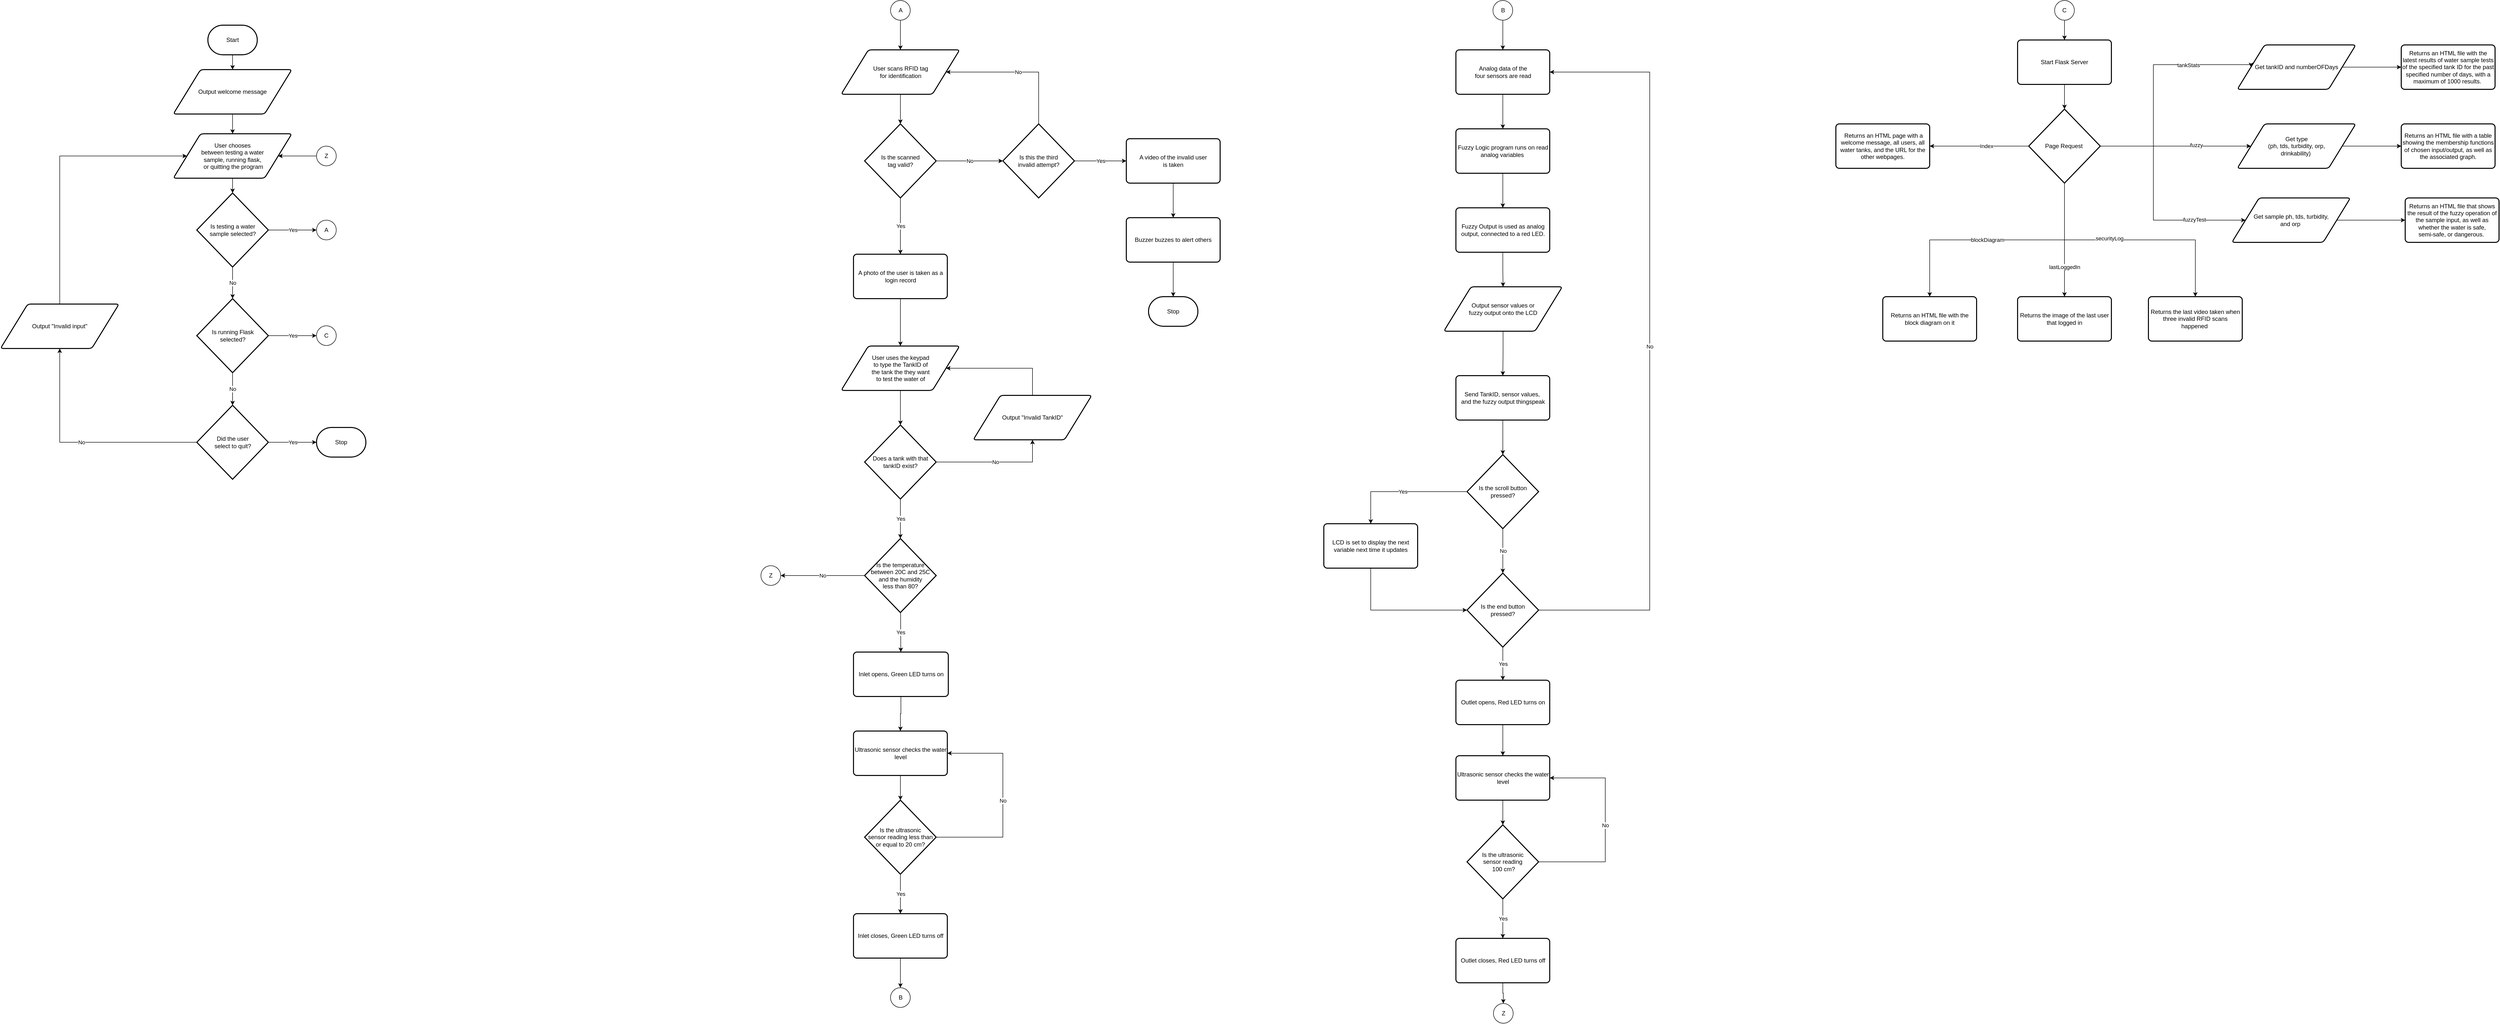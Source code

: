 <mxfile version="22.0.8" type="google">
  <diagram name="Page-1" id="hJR7h3Bm0TfsxMA4sgvC">
    <mxGraphModel grid="1" page="1" gridSize="10" guides="1" tooltips="1" connect="1" arrows="1" fold="1" pageScale="1" pageWidth="827" pageHeight="1169" math="0" shadow="0">
      <root>
        <mxCell id="0" />
        <mxCell id="1" parent="0" />
        <mxCell id="NOYR-yz0x58pb2T-3S3r-26" style="edgeStyle=orthogonalEdgeStyle;rounded=0;orthogonalLoop=1;jettySize=auto;html=1;exitX=0.5;exitY=1;exitDx=0;exitDy=0;exitPerimeter=0;" edge="1" parent="1" source="NOYR-yz0x58pb2T-3S3r-1" target="NOYR-yz0x58pb2T-3S3r-58">
          <mxGeometry relative="1" as="geometry">
            <mxPoint x="380" y="110" as="targetPoint" />
          </mxGeometry>
        </mxCell>
        <mxCell id="NOYR-yz0x58pb2T-3S3r-1" value="Start" style="strokeWidth=2;html=1;shape=mxgraph.flowchart.terminator;whiteSpace=wrap;" vertex="1" parent="1">
          <mxGeometry x="330" y="20" width="100" height="60" as="geometry" />
        </mxCell>
        <mxCell id="NOYR-yz0x58pb2T-3S3r-2" value="Stop" style="strokeWidth=2;html=1;shape=mxgraph.flowchart.terminator;whiteSpace=wrap;" vertex="1" parent="1">
          <mxGeometry x="550" y="835" width="100" height="60" as="geometry" />
        </mxCell>
        <mxCell id="NOYR-yz0x58pb2T-3S3r-6" style="edgeStyle=orthogonalEdgeStyle;rounded=0;orthogonalLoop=1;jettySize=auto;html=1;exitX=0.5;exitY=1;exitDx=0;exitDy=0;" edge="1" parent="1" source="NOYR-yz0x58pb2T-3S3r-3" target="NOYR-yz0x58pb2T-3S3r-4">
          <mxGeometry relative="1" as="geometry" />
        </mxCell>
        <mxCell id="NOYR-yz0x58pb2T-3S3r-3" value="User chooses&lt;br&gt;between testing a water &lt;br&gt;sample,&amp;nbsp;running flask,&lt;br&gt;&amp;nbsp;or quitting the program" style="shape=parallelogram;html=1;strokeWidth=2;perimeter=parallelogramPerimeter;whiteSpace=wrap;rounded=1;arcSize=12;size=0.23;" vertex="1" parent="1">
          <mxGeometry x="260" y="240" width="240" height="90" as="geometry" />
        </mxCell>
        <mxCell id="NOYR-yz0x58pb2T-3S3r-4" value="Is testing a water &lt;br&gt;sample selected?" style="strokeWidth=2;html=1;shape=mxgraph.flowchart.decision;whiteSpace=wrap;" vertex="1" parent="1">
          <mxGeometry x="307.5" y="360" width="145" height="150" as="geometry" />
        </mxCell>
        <mxCell id="NOYR-yz0x58pb2T-3S3r-10" style="edgeStyle=orthogonalEdgeStyle;rounded=0;orthogonalLoop=1;jettySize=auto;html=1;" edge="1" parent="1" source="NOYR-yz0x58pb2T-3S3r-7" target="NOYR-yz0x58pb2T-3S3r-9">
          <mxGeometry relative="1" as="geometry" />
        </mxCell>
        <mxCell id="NOYR-yz0x58pb2T-3S3r-7" value="User scans RFID tag &lt;br&gt;for identification" style="shape=parallelogram;html=1;strokeWidth=2;perimeter=parallelogramPerimeter;whiteSpace=wrap;rounded=1;arcSize=12;size=0.23;" vertex="1" parent="1">
          <mxGeometry x="1612.5" y="70" width="240" height="90" as="geometry" />
        </mxCell>
        <mxCell id="NOYR-yz0x58pb2T-3S3r-9" value="Is the scanned &lt;br&gt;tag valid?" style="strokeWidth=2;html=1;shape=mxgraph.flowchart.decision;whiteSpace=wrap;" vertex="1" parent="1">
          <mxGeometry x="1660" y="220" width="145" height="150" as="geometry" />
        </mxCell>
        <mxCell id="NOYR-yz0x58pb2T-3S3r-11" value="" style="endArrow=classic;html=1;rounded=0;" edge="1" parent="1" source="NOYR-yz0x58pb2T-3S3r-4" target="NOYR-yz0x58pb2T-3S3r-95">
          <mxGeometry relative="1" as="geometry">
            <mxPoint x="360" y="360" as="sourcePoint" />
            <mxPoint x="460" y="360" as="targetPoint" />
          </mxGeometry>
        </mxCell>
        <mxCell id="NOYR-yz0x58pb2T-3S3r-12" value="Yes" style="edgeLabel;resizable=0;html=1;align=center;verticalAlign=middle;" connectable="0" vertex="1" parent="NOYR-yz0x58pb2T-3S3r-11">
          <mxGeometry relative="1" as="geometry" />
        </mxCell>
        <mxCell id="NOYR-yz0x58pb2T-3S3r-17" value="" style="endArrow=classic;html=1;rounded=0;exitX=0.5;exitY=1;exitDx=0;exitDy=0;exitPerimeter=0;" edge="1" parent="1" source="NOYR-yz0x58pb2T-3S3r-9" target="NOYR-yz0x58pb2T-3S3r-19">
          <mxGeometry relative="1" as="geometry">
            <mxPoint x="1770" y="500" as="sourcePoint" />
            <mxPoint x="1733" y="510" as="targetPoint" />
          </mxGeometry>
        </mxCell>
        <mxCell id="NOYR-yz0x58pb2T-3S3r-18" value="Yes" style="edgeLabel;resizable=0;html=1;align=center;verticalAlign=middle;" connectable="0" vertex="1" parent="NOYR-yz0x58pb2T-3S3r-17">
          <mxGeometry relative="1" as="geometry" />
        </mxCell>
        <mxCell id="NOYR-yz0x58pb2T-3S3r-21" style="edgeStyle=orthogonalEdgeStyle;rounded=0;orthogonalLoop=1;jettySize=auto;html=1;exitX=0.5;exitY=1;exitDx=0;exitDy=0;" edge="1" parent="1" source="NOYR-yz0x58pb2T-3S3r-19" target="NOYR-yz0x58pb2T-3S3r-20">
          <mxGeometry relative="1" as="geometry" />
        </mxCell>
        <mxCell id="NOYR-yz0x58pb2T-3S3r-19" value="A photo of the user is taken as a login record" style="rounded=1;whiteSpace=wrap;html=1;absoluteArcSize=1;arcSize=14;strokeWidth=2;" vertex="1" parent="1">
          <mxGeometry x="1637.5" y="484" width="190" height="90" as="geometry" />
        </mxCell>
        <mxCell id="NOYR-yz0x58pb2T-3S3r-23" style="edgeStyle=orthogonalEdgeStyle;rounded=0;orthogonalLoop=1;jettySize=auto;html=1;exitX=0.5;exitY=1;exitDx=0;exitDy=0;" edge="1" parent="1" source="NOYR-yz0x58pb2T-3S3r-20" target="NOYR-yz0x58pb2T-3S3r-22">
          <mxGeometry relative="1" as="geometry" />
        </mxCell>
        <mxCell id="NOYR-yz0x58pb2T-3S3r-20" value="User uses the keypad &lt;br&gt;to type the TankID of &lt;br&gt;the tank the they want &lt;br&gt;to test the water of" style="shape=parallelogram;html=1;strokeWidth=2;perimeter=parallelogramPerimeter;whiteSpace=wrap;rounded=1;arcSize=12;size=0.23;" vertex="1" parent="1">
          <mxGeometry x="1612.5" y="670" width="240" height="90" as="geometry" />
        </mxCell>
        <mxCell id="NOYR-yz0x58pb2T-3S3r-22" value="Does a tank with that tankID exist?" style="strokeWidth=2;html=1;shape=mxgraph.flowchart.decision;whiteSpace=wrap;" vertex="1" parent="1">
          <mxGeometry x="1660" y="830" width="145" height="150" as="geometry" />
        </mxCell>
        <mxCell id="NOYR-yz0x58pb2T-3S3r-27" style="edgeStyle=orthogonalEdgeStyle;rounded=0;orthogonalLoop=1;jettySize=auto;html=1;" edge="1" parent="1" source="NOYR-yz0x58pb2T-3S3r-58" target="NOYR-yz0x58pb2T-3S3r-3">
          <mxGeometry relative="1" as="geometry">
            <mxPoint x="380" y="200" as="sourcePoint" />
          </mxGeometry>
        </mxCell>
        <mxCell id="NOYR-yz0x58pb2T-3S3r-28" value="Is the temperature between 20C and 25C &lt;br&gt;and the humidity &lt;br&gt;less than 80?" style="strokeWidth=2;html=1;shape=mxgraph.flowchart.decision;whiteSpace=wrap;" vertex="1" parent="1">
          <mxGeometry x="1660" y="1060" width="145" height="150" as="geometry" />
        </mxCell>
        <mxCell id="NOYR-yz0x58pb2T-3S3r-37" value="" style="endArrow=classic;html=1;rounded=0;" edge="1" parent="1" source="NOYR-yz0x58pb2T-3S3r-22" target="NOYR-yz0x58pb2T-3S3r-28">
          <mxGeometry relative="1" as="geometry">
            <mxPoint x="1753" y="1000" as="sourcePoint" />
            <mxPoint x="1753" y="1080" as="targetPoint" />
          </mxGeometry>
        </mxCell>
        <mxCell id="NOYR-yz0x58pb2T-3S3r-38" value="Yes" style="edgeLabel;resizable=0;html=1;align=center;verticalAlign=middle;" connectable="0" vertex="1" parent="NOYR-yz0x58pb2T-3S3r-37">
          <mxGeometry relative="1" as="geometry" />
        </mxCell>
        <mxCell id="NOYR-yz0x58pb2T-3S3r-39" value="" style="endArrow=classic;html=1;rounded=0;" edge="1" parent="1" source="NOYR-yz0x58pb2T-3S3r-28" target="NOYR-yz0x58pb2T-3S3r-41">
          <mxGeometry relative="1" as="geometry">
            <mxPoint x="1763" y="1010" as="sourcePoint" />
            <mxPoint x="1733" y="1290" as="targetPoint" />
          </mxGeometry>
        </mxCell>
        <mxCell id="NOYR-yz0x58pb2T-3S3r-40" value="Yes" style="edgeLabel;resizable=0;html=1;align=center;verticalAlign=middle;" connectable="0" vertex="1" parent="NOYR-yz0x58pb2T-3S3r-39">
          <mxGeometry relative="1" as="geometry" />
        </mxCell>
        <mxCell id="NOYR-yz0x58pb2T-3S3r-43" style="edgeStyle=orthogonalEdgeStyle;rounded=0;orthogonalLoop=1;jettySize=auto;html=1;exitX=0.5;exitY=1;exitDx=0;exitDy=0;" edge="1" parent="1" source="NOYR-yz0x58pb2T-3S3r-41" target="NOYR-yz0x58pb2T-3S3r-42">
          <mxGeometry relative="1" as="geometry" />
        </mxCell>
        <mxCell id="NOYR-yz0x58pb2T-3S3r-41" value="Inlet opens, Green LED turns on" style="rounded=1;whiteSpace=wrap;html=1;absoluteArcSize=1;arcSize=14;strokeWidth=2;" vertex="1" parent="1">
          <mxGeometry x="1637.5" y="1290" width="192" height="90" as="geometry" />
        </mxCell>
        <mxCell id="NOYR-yz0x58pb2T-3S3r-45" style="edgeStyle=orthogonalEdgeStyle;rounded=0;orthogonalLoop=1;jettySize=auto;html=1;exitX=0.5;exitY=1;exitDx=0;exitDy=0;" edge="1" parent="1" source="NOYR-yz0x58pb2T-3S3r-42" target="NOYR-yz0x58pb2T-3S3r-44">
          <mxGeometry relative="1" as="geometry" />
        </mxCell>
        <mxCell id="NOYR-yz0x58pb2T-3S3r-42" value="Ultrasonic sensor checks the water level" style="rounded=1;whiteSpace=wrap;html=1;absoluteArcSize=1;arcSize=14;strokeWidth=2;" vertex="1" parent="1">
          <mxGeometry x="1637.5" y="1450" width="190" height="90" as="geometry" />
        </mxCell>
        <mxCell id="NOYR-yz0x58pb2T-3S3r-44" value="Is the ultrasonic &lt;br&gt;sensor reading less than or equal to&amp;nbsp;20 cm?" style="strokeWidth=2;html=1;shape=mxgraph.flowchart.decision;whiteSpace=wrap;" vertex="1" parent="1">
          <mxGeometry x="1660" y="1590" width="145" height="150" as="geometry" />
        </mxCell>
        <mxCell id="NOYR-yz0x58pb2T-3S3r-48" value="" style="endArrow=classic;html=1;rounded=0;" edge="1" parent="1" source="NOYR-yz0x58pb2T-3S3r-44" target="NOYR-yz0x58pb2T-3S3r-42">
          <mxGeometry relative="1" as="geometry">
            <mxPoint x="1743" y="1220" as="sourcePoint" />
            <mxPoint x="1880" y="1570" as="targetPoint" />
            <Array as="points">
              <mxPoint x="1940" y="1665" />
              <mxPoint x="1940" y="1495" />
            </Array>
          </mxGeometry>
        </mxCell>
        <mxCell id="NOYR-yz0x58pb2T-3S3r-49" value="No" style="edgeLabel;resizable=0;html=1;align=center;verticalAlign=middle;" connectable="0" vertex="1" parent="NOYR-yz0x58pb2T-3S3r-48">
          <mxGeometry relative="1" as="geometry" />
        </mxCell>
        <mxCell id="NOYR-yz0x58pb2T-3S3r-51" value="" style="endArrow=classic;html=1;rounded=0;" edge="1" parent="1" source="NOYR-yz0x58pb2T-3S3r-44" target="NOYR-yz0x58pb2T-3S3r-53">
          <mxGeometry relative="1" as="geometry">
            <mxPoint x="1753" y="1230" as="sourcePoint" />
            <mxPoint x="1733" y="1820" as="targetPoint" />
          </mxGeometry>
        </mxCell>
        <mxCell id="NOYR-yz0x58pb2T-3S3r-52" value="Yes" style="edgeLabel;resizable=0;html=1;align=center;verticalAlign=middle;" connectable="0" vertex="1" parent="NOYR-yz0x58pb2T-3S3r-51">
          <mxGeometry relative="1" as="geometry" />
        </mxCell>
        <mxCell id="NOYR-yz0x58pb2T-3S3r-55" style="edgeStyle=orthogonalEdgeStyle;rounded=0;orthogonalLoop=1;jettySize=auto;html=1;exitX=0.5;exitY=1;exitDx=0;exitDy=0;" edge="1" parent="1" source="NOYR-yz0x58pb2T-3S3r-53" target="NOYR-yz0x58pb2T-3S3r-154">
          <mxGeometry relative="1" as="geometry">
            <mxPoint x="1733" y="1970" as="targetPoint" />
          </mxGeometry>
        </mxCell>
        <mxCell id="NOYR-yz0x58pb2T-3S3r-53" value="Inlet closes, Green LED turns off" style="rounded=1;whiteSpace=wrap;html=1;absoluteArcSize=1;arcSize=14;strokeWidth=2;" vertex="1" parent="1">
          <mxGeometry x="1637.5" y="1820" width="190" height="90" as="geometry" />
        </mxCell>
        <mxCell id="NOYR-yz0x58pb2T-3S3r-57" style="edgeStyle=orthogonalEdgeStyle;rounded=0;orthogonalLoop=1;jettySize=auto;html=1;exitX=0.5;exitY=1;exitDx=0;exitDy=0;" edge="1" parent="1" source="NOYR-yz0x58pb2T-3S3r-54" target="NOYR-yz0x58pb2T-3S3r-56">
          <mxGeometry relative="1" as="geometry" />
        </mxCell>
        <mxCell id="NOYR-yz0x58pb2T-3S3r-54" value="Analog data of the &lt;br&gt;four sensors are read" style="rounded=1;whiteSpace=wrap;html=1;absoluteArcSize=1;arcSize=14;strokeWidth=2;" vertex="1" parent="1">
          <mxGeometry x="2857.5" y="70" width="190" height="90" as="geometry" />
        </mxCell>
        <mxCell id="NOYR-yz0x58pb2T-3S3r-64" style="edgeStyle=orthogonalEdgeStyle;rounded=0;orthogonalLoop=1;jettySize=auto;html=1;exitX=0.5;exitY=1;exitDx=0;exitDy=0;" edge="1" parent="1" source="NOYR-yz0x58pb2T-3S3r-56" target="NOYR-yz0x58pb2T-3S3r-63">
          <mxGeometry relative="1" as="geometry" />
        </mxCell>
        <mxCell id="NOYR-yz0x58pb2T-3S3r-56" value="Fuzzy Logic program runs on read analog variables&amp;nbsp;" style="rounded=1;whiteSpace=wrap;html=1;absoluteArcSize=1;arcSize=14;strokeWidth=2;" vertex="1" parent="1">
          <mxGeometry x="2857.5" y="230" width="190" height="90" as="geometry" />
        </mxCell>
        <mxCell id="NOYR-yz0x58pb2T-3S3r-58" value="Output welcome message" style="shape=parallelogram;html=1;strokeWidth=2;perimeter=parallelogramPerimeter;whiteSpace=wrap;rounded=1;arcSize=12;size=0.23;" vertex="1" parent="1">
          <mxGeometry x="260" y="110" width="240" height="90" as="geometry" />
        </mxCell>
        <mxCell id="NOYR-yz0x58pb2T-3S3r-60" style="edgeStyle=orthogonalEdgeStyle;rounded=0;orthogonalLoop=1;jettySize=auto;html=1;" edge="1" parent="1" source="NOYR-yz0x58pb2T-3S3r-59" target="NOYR-yz0x58pb2T-3S3r-20">
          <mxGeometry relative="1" as="geometry">
            <Array as="points">
              <mxPoint x="2000" y="715" />
            </Array>
          </mxGeometry>
        </mxCell>
        <mxCell id="NOYR-yz0x58pb2T-3S3r-59" value="Output &quot;Invalid TankID&quot;" style="shape=parallelogram;html=1;strokeWidth=2;perimeter=parallelogramPerimeter;whiteSpace=wrap;rounded=1;arcSize=12;size=0.23;" vertex="1" parent="1">
          <mxGeometry x="1880" y="770" width="240" height="90" as="geometry" />
        </mxCell>
        <mxCell id="NOYR-yz0x58pb2T-3S3r-61" value="" style="endArrow=classic;html=1;rounded=0;edgeStyle=orthogonalEdgeStyle;" edge="1" parent="1" source="NOYR-yz0x58pb2T-3S3r-22" target="NOYR-yz0x58pb2T-3S3r-59">
          <mxGeometry relative="1" as="geometry">
            <mxPoint x="1743" y="990" as="sourcePoint" />
            <mxPoint x="1743" y="1070" as="targetPoint" />
            <Array as="points">
              <mxPoint x="2000" y="905" />
            </Array>
          </mxGeometry>
        </mxCell>
        <mxCell id="NOYR-yz0x58pb2T-3S3r-62" value="No" style="edgeLabel;resizable=0;html=1;align=center;verticalAlign=middle;" connectable="0" vertex="1" parent="NOYR-yz0x58pb2T-3S3r-61">
          <mxGeometry relative="1" as="geometry" />
        </mxCell>
        <mxCell id="NOYR-yz0x58pb2T-3S3r-66" style="edgeStyle=orthogonalEdgeStyle;rounded=0;orthogonalLoop=1;jettySize=auto;html=1;exitX=0.5;exitY=1;exitDx=0;exitDy=0;" edge="1" parent="1" source="NOYR-yz0x58pb2T-3S3r-63" target="NOYR-yz0x58pb2T-3S3r-65">
          <mxGeometry relative="1" as="geometry" />
        </mxCell>
        <mxCell id="NOYR-yz0x58pb2T-3S3r-63" value="Fuzzy Output is used as analog output, connected to a red LED." style="rounded=1;whiteSpace=wrap;html=1;absoluteArcSize=1;arcSize=14;strokeWidth=2;" vertex="1" parent="1">
          <mxGeometry x="2857.5" y="390" width="190" height="90" as="geometry" />
        </mxCell>
        <mxCell id="NOYR-yz0x58pb2T-3S3r-68" style="edgeStyle=orthogonalEdgeStyle;rounded=0;orthogonalLoop=1;jettySize=auto;html=1;exitX=0.5;exitY=1;exitDx=0;exitDy=0;" edge="1" parent="1" source="NOYR-yz0x58pb2T-3S3r-65" target="NOYR-yz0x58pb2T-3S3r-67">
          <mxGeometry relative="1" as="geometry" />
        </mxCell>
        <mxCell id="NOYR-yz0x58pb2T-3S3r-65" value="Output sensor values or &lt;br&gt;fuzzy output onto the LCD" style="shape=parallelogram;html=1;strokeWidth=2;perimeter=parallelogramPerimeter;whiteSpace=wrap;rounded=1;arcSize=12;size=0.23;" vertex="1" parent="1">
          <mxGeometry x="2833" y="550" width="240" height="90" as="geometry" />
        </mxCell>
        <mxCell id="NOYR-yz0x58pb2T-3S3r-70" style="edgeStyle=orthogonalEdgeStyle;rounded=0;orthogonalLoop=1;jettySize=auto;html=1;exitX=0.5;exitY=1;exitDx=0;exitDy=0;" edge="1" parent="1" source="NOYR-yz0x58pb2T-3S3r-67" target="NOYR-yz0x58pb2T-3S3r-69">
          <mxGeometry relative="1" as="geometry" />
        </mxCell>
        <mxCell id="NOYR-yz0x58pb2T-3S3r-67" value="Send TankID, sensor values,&amp;nbsp;&lt;br&gt;and the fuzzy output thingspeak" style="rounded=1;whiteSpace=wrap;html=1;absoluteArcSize=1;arcSize=14;strokeWidth=2;" vertex="1" parent="1">
          <mxGeometry x="2857.5" y="730" width="190" height="90" as="geometry" />
        </mxCell>
        <mxCell id="NOYR-yz0x58pb2T-3S3r-69" value="Is the scroll button pressed?" style="strokeWidth=2;html=1;shape=mxgraph.flowchart.decision;whiteSpace=wrap;" vertex="1" parent="1">
          <mxGeometry x="2880" y="890" width="145" height="150" as="geometry" />
        </mxCell>
        <mxCell id="NOYR-yz0x58pb2T-3S3r-71" value="" style="endArrow=classic;html=1;rounded=0;edgeStyle=orthogonalEdgeStyle;entryX=0.5;entryY=0;entryDx=0;entryDy=0;" edge="1" parent="1" source="NOYR-yz0x58pb2T-3S3r-69" target="NOYR-yz0x58pb2T-3S3r-73">
          <mxGeometry relative="1" as="geometry">
            <mxPoint x="2951.79" y="1110" as="sourcePoint" />
            <mxPoint x="3260" y="965" as="targetPoint" />
          </mxGeometry>
        </mxCell>
        <mxCell id="NOYR-yz0x58pb2T-3S3r-72" value="Yes" style="edgeLabel;resizable=0;html=1;align=center;verticalAlign=middle;" connectable="0" vertex="1" parent="NOYR-yz0x58pb2T-3S3r-71">
          <mxGeometry relative="1" as="geometry" />
        </mxCell>
        <mxCell id="NOYR-yz0x58pb2T-3S3r-73" value="LCD is set to display the next variable next time it updates" style="rounded=1;whiteSpace=wrap;html=1;absoluteArcSize=1;arcSize=14;strokeWidth=2;" vertex="1" parent="1">
          <mxGeometry x="2590" y="1030" width="190" height="90" as="geometry" />
        </mxCell>
        <mxCell id="NOYR-yz0x58pb2T-3S3r-74" value="" style="endArrow=classic;html=1;rounded=0;edgeStyle=orthogonalEdgeStyle;" edge="1" parent="1" source="NOYR-yz0x58pb2T-3S3r-69" target="NOYR-yz0x58pb2T-3S3r-76">
          <mxGeometry relative="1" as="geometry">
            <mxPoint x="3035" y="975" as="sourcePoint" />
            <mxPoint x="2953" y="1130" as="targetPoint" />
          </mxGeometry>
        </mxCell>
        <mxCell id="NOYR-yz0x58pb2T-3S3r-75" value="No" style="edgeLabel;resizable=0;html=1;align=center;verticalAlign=middle;" connectable="0" vertex="1" parent="NOYR-yz0x58pb2T-3S3r-74">
          <mxGeometry relative="1" as="geometry" />
        </mxCell>
        <mxCell id="NOYR-yz0x58pb2T-3S3r-76" value="Is the end button &lt;br&gt;pressed?" style="strokeWidth=2;html=1;shape=mxgraph.flowchart.decision;whiteSpace=wrap;" vertex="1" parent="1">
          <mxGeometry x="2880" y="1130" width="145" height="150" as="geometry" />
        </mxCell>
        <mxCell id="NOYR-yz0x58pb2T-3S3r-77" value="" style="endArrow=classic;html=1;rounded=0;edgeStyle=orthogonalEdgeStyle;exitX=1;exitY=0.5;exitDx=0;exitDy=0;exitPerimeter=0;entryX=1;entryY=0.5;entryDx=0;entryDy=0;" edge="1" parent="1" source="NOYR-yz0x58pb2T-3S3r-76" target="NOYR-yz0x58pb2T-3S3r-54">
          <mxGeometry relative="1" as="geometry">
            <mxPoint x="2963" y="1050" as="sourcePoint" />
            <mxPoint x="3380" y="190" as="targetPoint" />
            <Array as="points">
              <mxPoint x="3250" y="1205" />
              <mxPoint x="3250" y="115" />
            </Array>
          </mxGeometry>
        </mxCell>
        <mxCell id="NOYR-yz0x58pb2T-3S3r-78" value="No" style="edgeLabel;resizable=0;html=1;align=center;verticalAlign=middle;" connectable="0" vertex="1" parent="NOYR-yz0x58pb2T-3S3r-77">
          <mxGeometry relative="1" as="geometry" />
        </mxCell>
        <mxCell id="NOYR-yz0x58pb2T-3S3r-79" style="edgeStyle=orthogonalEdgeStyle;rounded=0;orthogonalLoop=1;jettySize=auto;html=1;exitX=0.5;exitY=1;exitDx=0;exitDy=0;entryX=0;entryY=0.5;entryDx=0;entryDy=0;entryPerimeter=0;" edge="1" parent="1" source="NOYR-yz0x58pb2T-3S3r-73" target="NOYR-yz0x58pb2T-3S3r-76">
          <mxGeometry relative="1" as="geometry" />
        </mxCell>
        <mxCell id="NOYR-yz0x58pb2T-3S3r-88" style="edgeStyle=orthogonalEdgeStyle;rounded=0;orthogonalLoop=1;jettySize=auto;html=1;exitX=0.5;exitY=1;exitDx=0;exitDy=0;" edge="1" parent="1" source="NOYR-yz0x58pb2T-3S3r-80" target="NOYR-yz0x58pb2T-3S3r-84">
          <mxGeometry relative="1" as="geometry" />
        </mxCell>
        <mxCell id="NOYR-yz0x58pb2T-3S3r-80" value="Outlet opens, Red LED turns on" style="rounded=1;whiteSpace=wrap;html=1;absoluteArcSize=1;arcSize=14;strokeWidth=2;" vertex="1" parent="1">
          <mxGeometry x="2857.5" y="1347" width="190" height="90" as="geometry" />
        </mxCell>
        <mxCell id="NOYR-yz0x58pb2T-3S3r-100" style="edgeStyle=orthogonalEdgeStyle;rounded=0;orthogonalLoop=1;jettySize=auto;html=1;exitX=0.5;exitY=1;exitDx=0;exitDy=0;" edge="1" parent="1" source="NOYR-yz0x58pb2T-3S3r-82" target="NOYR-yz0x58pb2T-3S3r-99">
          <mxGeometry relative="1" as="geometry" />
        </mxCell>
        <mxCell id="NOYR-yz0x58pb2T-3S3r-82" value="Outlet closes, Red LED turns off" style="rounded=1;whiteSpace=wrap;html=1;absoluteArcSize=1;arcSize=14;strokeWidth=2;" vertex="1" parent="1">
          <mxGeometry x="2857.5" y="1870" width="190" height="90" as="geometry" />
        </mxCell>
        <mxCell id="NOYR-yz0x58pb2T-3S3r-83" style="edgeStyle=orthogonalEdgeStyle;rounded=0;orthogonalLoop=1;jettySize=auto;html=1;exitX=0.5;exitY=1;exitDx=0;exitDy=0;" edge="1" parent="1" source="NOYR-yz0x58pb2T-3S3r-84" target="NOYR-yz0x58pb2T-3S3r-85">
          <mxGeometry relative="1" as="geometry" />
        </mxCell>
        <mxCell id="NOYR-yz0x58pb2T-3S3r-84" value="Ultrasonic sensor checks the water level" style="rounded=1;whiteSpace=wrap;html=1;absoluteArcSize=1;arcSize=14;strokeWidth=2;" vertex="1" parent="1">
          <mxGeometry x="2857.5" y="1500" width="190" height="90" as="geometry" />
        </mxCell>
        <mxCell id="NOYR-yz0x58pb2T-3S3r-85" value="Is the ultrasonic &lt;br&gt;sensor reading&lt;br&gt;&amp;nbsp;100 cm?" style="strokeWidth=2;html=1;shape=mxgraph.flowchart.decision;whiteSpace=wrap;" vertex="1" parent="1">
          <mxGeometry x="2880" y="1640" width="145" height="150" as="geometry" />
        </mxCell>
        <mxCell id="NOYR-yz0x58pb2T-3S3r-86" value="" style="endArrow=classic;html=1;rounded=0;" edge="1" parent="1" source="NOYR-yz0x58pb2T-3S3r-85" target="NOYR-yz0x58pb2T-3S3r-84">
          <mxGeometry relative="1" as="geometry">
            <mxPoint x="2963" y="1270" as="sourcePoint" />
            <mxPoint x="3100" y="1620" as="targetPoint" />
            <Array as="points">
              <mxPoint x="3160" y="1715" />
              <mxPoint x="3160" y="1545" />
            </Array>
          </mxGeometry>
        </mxCell>
        <mxCell id="NOYR-yz0x58pb2T-3S3r-87" value="No" style="edgeLabel;resizable=0;html=1;align=center;verticalAlign=middle;" connectable="0" vertex="1" parent="NOYR-yz0x58pb2T-3S3r-86">
          <mxGeometry relative="1" as="geometry" />
        </mxCell>
        <mxCell id="NOYR-yz0x58pb2T-3S3r-89" value="" style="endArrow=classic;html=1;rounded=0;exitX=0.5;exitY=1;exitDx=0;exitDy=0;exitPerimeter=0;entryX=0.5;entryY=0;entryDx=0;entryDy=0;edgeStyle=orthogonalEdgeStyle;" edge="1" parent="1" source="NOYR-yz0x58pb2T-3S3r-85" target="NOYR-yz0x58pb2T-3S3r-82">
          <mxGeometry relative="1" as="geometry">
            <mxPoint x="3035" y="1725" as="sourcePoint" />
            <mxPoint x="3058" y="1555" as="targetPoint" />
          </mxGeometry>
        </mxCell>
        <mxCell id="NOYR-yz0x58pb2T-3S3r-90" value="Yes" style="edgeLabel;resizable=0;html=1;align=center;verticalAlign=middle;" connectable="0" vertex="1" parent="NOYR-yz0x58pb2T-3S3r-89">
          <mxGeometry relative="1" as="geometry" />
        </mxCell>
        <mxCell id="NOYR-yz0x58pb2T-3S3r-95" value="A" style="ellipse;whiteSpace=wrap;html=1;aspect=fixed;" vertex="1" parent="1">
          <mxGeometry x="550" y="415" width="40" height="40" as="geometry" />
        </mxCell>
        <mxCell id="NOYR-yz0x58pb2T-3S3r-98" style="edgeStyle=orthogonalEdgeStyle;rounded=0;orthogonalLoop=1;jettySize=auto;html=1;exitX=0.5;exitY=1;exitDx=0;exitDy=0;" edge="1" parent="1" source="NOYR-yz0x58pb2T-3S3r-96" target="NOYR-yz0x58pb2T-3S3r-7">
          <mxGeometry relative="1" as="geometry" />
        </mxCell>
        <mxCell id="NOYR-yz0x58pb2T-3S3r-96" value="A" style="ellipse;whiteSpace=wrap;html=1;aspect=fixed;" vertex="1" parent="1">
          <mxGeometry x="1712.5" y="-30" width="40" height="40" as="geometry" />
        </mxCell>
        <mxCell id="NOYR-yz0x58pb2T-3S3r-99" value="Z" style="ellipse;whiteSpace=wrap;html=1;aspect=fixed;" vertex="1" parent="1">
          <mxGeometry x="2933.5" y="2002" width="40" height="40" as="geometry" />
        </mxCell>
        <mxCell id="NOYR-yz0x58pb2T-3S3r-103" style="edgeStyle=orthogonalEdgeStyle;rounded=0;orthogonalLoop=1;jettySize=auto;html=1;exitX=0;exitY=0.5;exitDx=0;exitDy=0;" edge="1" parent="1" source="NOYR-yz0x58pb2T-3S3r-101" target="NOYR-yz0x58pb2T-3S3r-3">
          <mxGeometry relative="1" as="geometry" />
        </mxCell>
        <mxCell id="NOYR-yz0x58pb2T-3S3r-101" value="Z" style="ellipse;whiteSpace=wrap;html=1;aspect=fixed;" vertex="1" parent="1">
          <mxGeometry x="550" y="265" width="40" height="40" as="geometry" />
        </mxCell>
        <mxCell id="NOYR-yz0x58pb2T-3S3r-104" value="Is running Flask &lt;br&gt;selected?" style="strokeWidth=2;html=1;shape=mxgraph.flowchart.decision;whiteSpace=wrap;" vertex="1" parent="1">
          <mxGeometry x="307.5" y="574" width="145" height="150" as="geometry" />
        </mxCell>
        <mxCell id="NOYR-yz0x58pb2T-3S3r-106" value="Did the user &lt;br&gt;select to quit?" style="strokeWidth=2;html=1;shape=mxgraph.flowchart.decision;whiteSpace=wrap;" vertex="1" parent="1">
          <mxGeometry x="307.5" y="790" width="145" height="150" as="geometry" />
        </mxCell>
        <mxCell id="NOYR-yz0x58pb2T-3S3r-112" value="" style="endArrow=classic;html=1;rounded=0;" edge="1" parent="1" source="NOYR-yz0x58pb2T-3S3r-4" target="NOYR-yz0x58pb2T-3S3r-104">
          <mxGeometry relative="1" as="geometry">
            <mxPoint x="463" y="445" as="sourcePoint" />
            <mxPoint x="560" y="445" as="targetPoint" />
          </mxGeometry>
        </mxCell>
        <mxCell id="NOYR-yz0x58pb2T-3S3r-113" value="No" style="edgeLabel;resizable=0;html=1;align=center;verticalAlign=middle;" connectable="0" vertex="1" parent="NOYR-yz0x58pb2T-3S3r-112">
          <mxGeometry relative="1" as="geometry" />
        </mxCell>
        <mxCell id="NOYR-yz0x58pb2T-3S3r-114" value="" style="endArrow=classic;html=1;rounded=0;" edge="1" parent="1" source="NOYR-yz0x58pb2T-3S3r-104" target="NOYR-yz0x58pb2T-3S3r-106">
          <mxGeometry relative="1" as="geometry">
            <mxPoint x="473" y="455" as="sourcePoint" />
            <mxPoint x="570" y="455" as="targetPoint" />
          </mxGeometry>
        </mxCell>
        <mxCell id="NOYR-yz0x58pb2T-3S3r-115" value="No" style="edgeLabel;resizable=0;html=1;align=center;verticalAlign=middle;" connectable="0" vertex="1" parent="NOYR-yz0x58pb2T-3S3r-114">
          <mxGeometry relative="1" as="geometry" />
        </mxCell>
        <mxCell id="NOYR-yz0x58pb2T-3S3r-116" value="" style="endArrow=classic;html=1;rounded=0;" edge="1" parent="1" source="NOYR-yz0x58pb2T-3S3r-104" target="NOYR-yz0x58pb2T-3S3r-118">
          <mxGeometry relative="1" as="geometry">
            <mxPoint x="452.5" y="636.356" as="sourcePoint" />
            <mxPoint x="477" y="575" as="targetPoint" />
          </mxGeometry>
        </mxCell>
        <mxCell id="NOYR-yz0x58pb2T-3S3r-117" value="Yes" style="edgeLabel;resizable=0;html=1;align=center;verticalAlign=middle;" connectable="0" vertex="1" parent="NOYR-yz0x58pb2T-3S3r-116">
          <mxGeometry relative="1" as="geometry" />
        </mxCell>
        <mxCell id="NOYR-yz0x58pb2T-3S3r-118" value="C" style="ellipse;whiteSpace=wrap;html=1;aspect=fixed;" vertex="1" parent="1">
          <mxGeometry x="550" y="629" width="40" height="40" as="geometry" />
        </mxCell>
        <mxCell id="NOYR-yz0x58pb2T-3S3r-122" value="" style="endArrow=classic;html=1;rounded=0;" edge="1" parent="1" source="NOYR-yz0x58pb2T-3S3r-106" target="NOYR-yz0x58pb2T-3S3r-2">
          <mxGeometry relative="1" as="geometry">
            <mxPoint x="452.5" y="864.55" as="sourcePoint" />
            <mxPoint x="549.5" y="864.55" as="targetPoint" />
          </mxGeometry>
        </mxCell>
        <mxCell id="NOYR-yz0x58pb2T-3S3r-123" value="Yes" style="edgeLabel;resizable=0;html=1;align=center;verticalAlign=middle;" connectable="0" vertex="1" parent="NOYR-yz0x58pb2T-3S3r-122">
          <mxGeometry relative="1" as="geometry" />
        </mxCell>
        <mxCell id="NOYR-yz0x58pb2T-3S3r-125" value="" style="endArrow=classic;html=1;rounded=0;exitX=0;exitY=0.5;exitDx=0;exitDy=0;exitPerimeter=0;entryX=0.5;entryY=1;entryDx=0;entryDy=0;edgeStyle=orthogonalEdgeStyle;" edge="1" parent="1" source="NOYR-yz0x58pb2T-3S3r-106" target="NOYR-yz0x58pb2T-3S3r-127">
          <mxGeometry relative="1" as="geometry">
            <mxPoint x="390" y="734" as="sourcePoint" />
            <mxPoint x="110" y="865" as="targetPoint" />
          </mxGeometry>
        </mxCell>
        <mxCell id="NOYR-yz0x58pb2T-3S3r-126" value="No" style="edgeLabel;resizable=0;html=1;align=center;verticalAlign=middle;" connectable="0" vertex="1" parent="NOYR-yz0x58pb2T-3S3r-125">
          <mxGeometry relative="1" as="geometry" />
        </mxCell>
        <mxCell id="NOYR-yz0x58pb2T-3S3r-128" style="edgeStyle=orthogonalEdgeStyle;rounded=0;orthogonalLoop=1;jettySize=auto;html=1;exitX=0.5;exitY=0;exitDx=0;exitDy=0;entryX=0;entryY=0.5;entryDx=0;entryDy=0;" edge="1" parent="1" source="NOYR-yz0x58pb2T-3S3r-127" target="NOYR-yz0x58pb2T-3S3r-3">
          <mxGeometry relative="1" as="geometry">
            <Array as="points">
              <mxPoint x="30" y="285" />
            </Array>
          </mxGeometry>
        </mxCell>
        <mxCell id="NOYR-yz0x58pb2T-3S3r-127" value="Output &quot;Invalid input&quot;" style="shape=parallelogram;html=1;strokeWidth=2;perimeter=parallelogramPerimeter;whiteSpace=wrap;rounded=1;arcSize=12;size=0.23;" vertex="1" parent="1">
          <mxGeometry x="-90" y="585" width="240" height="90" as="geometry" />
        </mxCell>
        <mxCell id="NOYR-yz0x58pb2T-3S3r-130" value="" style="endArrow=classic;html=1;rounded=0;exitX=0;exitY=0.5;exitDx=0;exitDy=0;exitPerimeter=0;" edge="1" parent="1" source="NOYR-yz0x58pb2T-3S3r-28" target="NOYR-yz0x58pb2T-3S3r-132">
          <mxGeometry relative="1" as="geometry">
            <mxPoint x="1815" y="915" as="sourcePoint" />
            <mxPoint x="1340" y="840" as="targetPoint" />
          </mxGeometry>
        </mxCell>
        <mxCell id="NOYR-yz0x58pb2T-3S3r-131" value="No" style="edgeLabel;resizable=0;html=1;align=center;verticalAlign=middle;" connectable="0" vertex="1" parent="NOYR-yz0x58pb2T-3S3r-130">
          <mxGeometry relative="1" as="geometry" />
        </mxCell>
        <mxCell id="NOYR-yz0x58pb2T-3S3r-132" value="Z" style="ellipse;whiteSpace=wrap;html=1;aspect=fixed;" vertex="1" parent="1">
          <mxGeometry x="1450" y="1115" width="40" height="40" as="geometry" />
        </mxCell>
        <mxCell id="NOYR-yz0x58pb2T-3S3r-137" value="Is this the third&lt;br&gt;&amp;nbsp;invalid attempt?&amp;nbsp;" style="strokeWidth=2;html=1;shape=mxgraph.flowchart.decision;whiteSpace=wrap;" vertex="1" parent="1">
          <mxGeometry x="1940" y="220" width="145" height="150" as="geometry" />
        </mxCell>
        <mxCell id="NOYR-yz0x58pb2T-3S3r-138" value="" style="endArrow=classic;html=1;rounded=0;exitX=1;exitY=0.5;exitDx=0;exitDy=0;exitPerimeter=0;entryX=0;entryY=0.5;entryDx=0;entryDy=0;entryPerimeter=0;" edge="1" parent="1" source="NOYR-yz0x58pb2T-3S3r-9" target="NOYR-yz0x58pb2T-3S3r-137">
          <mxGeometry relative="1" as="geometry">
            <mxPoint x="1743" y="380" as="sourcePoint" />
            <mxPoint x="1743" y="494" as="targetPoint" />
          </mxGeometry>
        </mxCell>
        <mxCell id="NOYR-yz0x58pb2T-3S3r-139" value="No" style="edgeLabel;resizable=0;html=1;align=center;verticalAlign=middle;" connectable="0" vertex="1" parent="NOYR-yz0x58pb2T-3S3r-138">
          <mxGeometry relative="1" as="geometry" />
        </mxCell>
        <mxCell id="NOYR-yz0x58pb2T-3S3r-140" value="" style="endArrow=classic;html=1;rounded=0;exitX=0.5;exitY=0;exitDx=0;exitDy=0;exitPerimeter=0;entryX=1;entryY=0.5;entryDx=0;entryDy=0;edgeStyle=orthogonalEdgeStyle;" edge="1" parent="1" source="NOYR-yz0x58pb2T-3S3r-137" target="NOYR-yz0x58pb2T-3S3r-7">
          <mxGeometry relative="1" as="geometry">
            <mxPoint x="1815" y="305" as="sourcePoint" />
            <mxPoint x="1950" y="305" as="targetPoint" />
            <Array as="points">
              <mxPoint x="2013" y="115" />
            </Array>
          </mxGeometry>
        </mxCell>
        <mxCell id="NOYR-yz0x58pb2T-3S3r-141" value="No" style="edgeLabel;resizable=0;html=1;align=center;verticalAlign=middle;" connectable="0" vertex="1" parent="NOYR-yz0x58pb2T-3S3r-140">
          <mxGeometry relative="1" as="geometry" />
        </mxCell>
        <mxCell id="NOYR-yz0x58pb2T-3S3r-144" value="" style="endArrow=classic;html=1;rounded=0;exitX=1;exitY=0.5;exitDx=0;exitDy=0;exitPerimeter=0;" edge="1" parent="1" source="NOYR-yz0x58pb2T-3S3r-137" target="NOYR-yz0x58pb2T-3S3r-146">
          <mxGeometry relative="1" as="geometry">
            <mxPoint x="2023" y="230" as="sourcePoint" />
            <mxPoint x="2200" y="295" as="targetPoint" />
          </mxGeometry>
        </mxCell>
        <mxCell id="NOYR-yz0x58pb2T-3S3r-145" value="Yes" style="edgeLabel;resizable=0;html=1;align=center;verticalAlign=middle;" connectable="0" vertex="1" parent="NOYR-yz0x58pb2T-3S3r-144">
          <mxGeometry relative="1" as="geometry" />
        </mxCell>
        <mxCell id="NOYR-yz0x58pb2T-3S3r-149" style="edgeStyle=orthogonalEdgeStyle;rounded=0;orthogonalLoop=1;jettySize=auto;html=1;exitX=0.5;exitY=1;exitDx=0;exitDy=0;" edge="1" parent="1" source="NOYR-yz0x58pb2T-3S3r-146" target="NOYR-yz0x58pb2T-3S3r-148">
          <mxGeometry relative="1" as="geometry" />
        </mxCell>
        <mxCell id="NOYR-yz0x58pb2T-3S3r-146" value="A video of the invalid user&lt;br&gt;&amp;nbsp;is taken&amp;nbsp;" style="rounded=1;whiteSpace=wrap;html=1;absoluteArcSize=1;arcSize=14;strokeWidth=2;" vertex="1" parent="1">
          <mxGeometry x="2190" y="250" width="190" height="90" as="geometry" />
        </mxCell>
        <mxCell id="NOYR-yz0x58pb2T-3S3r-151" style="edgeStyle=orthogonalEdgeStyle;rounded=0;orthogonalLoop=1;jettySize=auto;html=1;exitX=0.5;exitY=1;exitDx=0;exitDy=0;" edge="1" parent="1" source="NOYR-yz0x58pb2T-3S3r-148" target="NOYR-yz0x58pb2T-3S3r-150">
          <mxGeometry relative="1" as="geometry" />
        </mxCell>
        <mxCell id="NOYR-yz0x58pb2T-3S3r-148" value="Buzzer buzzes to alert others" style="rounded=1;whiteSpace=wrap;html=1;absoluteArcSize=1;arcSize=14;strokeWidth=2;" vertex="1" parent="1">
          <mxGeometry x="2190" y="410" width="190" height="90" as="geometry" />
        </mxCell>
        <mxCell id="NOYR-yz0x58pb2T-3S3r-150" value="Stop" style="strokeWidth=2;html=1;shape=mxgraph.flowchart.terminator;whiteSpace=wrap;" vertex="1" parent="1">
          <mxGeometry x="2235" y="570" width="100" height="60" as="geometry" />
        </mxCell>
        <mxCell id="NOYR-yz0x58pb2T-3S3r-152" style="edgeStyle=orthogonalEdgeStyle;rounded=0;orthogonalLoop=1;jettySize=auto;html=1;exitX=0.5;exitY=1;exitDx=0;exitDy=0;" edge="1" parent="1" source="NOYR-yz0x58pb2T-3S3r-153" target="NOYR-yz0x58pb2T-3S3r-54">
          <mxGeometry relative="1" as="geometry">
            <mxPoint x="2960.5" y="70" as="targetPoint" />
          </mxGeometry>
        </mxCell>
        <mxCell id="NOYR-yz0x58pb2T-3S3r-153" value="B" style="ellipse;whiteSpace=wrap;html=1;aspect=fixed;" vertex="1" parent="1">
          <mxGeometry x="2932.5" y="-30" width="40" height="40" as="geometry" />
        </mxCell>
        <mxCell id="NOYR-yz0x58pb2T-3S3r-154" value="B" style="ellipse;whiteSpace=wrap;html=1;aspect=fixed;" vertex="1" parent="1">
          <mxGeometry x="1712.5" y="1970" width="40" height="40" as="geometry" />
        </mxCell>
        <mxCell id="NOYR-yz0x58pb2T-3S3r-155" value="" style="endArrow=classic;html=1;rounded=0;edgeStyle=orthogonalEdgeStyle;" edge="1" parent="1" source="NOYR-yz0x58pb2T-3S3r-76" target="NOYR-yz0x58pb2T-3S3r-80">
          <mxGeometry relative="1" as="geometry">
            <mxPoint x="2963" y="1050" as="sourcePoint" />
            <mxPoint x="2963" y="1140" as="targetPoint" />
          </mxGeometry>
        </mxCell>
        <mxCell id="NOYR-yz0x58pb2T-3S3r-156" value="Yes" style="edgeLabel;resizable=0;html=1;align=center;verticalAlign=middle;" connectable="0" vertex="1" parent="NOYR-yz0x58pb2T-3S3r-155">
          <mxGeometry relative="1" as="geometry" />
        </mxCell>
        <mxCell id="NOYR-yz0x58pb2T-3S3r-161" style="edgeStyle=orthogonalEdgeStyle;rounded=0;orthogonalLoop=1;jettySize=auto;html=1;exitX=0.5;exitY=1;exitDx=0;exitDy=0;" edge="1" parent="1" source="NOYR-yz0x58pb2T-3S3r-157" target="NOYR-yz0x58pb2T-3S3r-160">
          <mxGeometry relative="1" as="geometry" />
        </mxCell>
        <mxCell id="NOYR-yz0x58pb2T-3S3r-157" value="C" style="ellipse;whiteSpace=wrap;html=1;aspect=fixed;" vertex="1" parent="1">
          <mxGeometry x="4070" y="-30" width="40" height="40" as="geometry" />
        </mxCell>
        <mxCell id="NOYR-yz0x58pb2T-3S3r-174" style="edgeStyle=orthogonalEdgeStyle;rounded=0;orthogonalLoop=1;jettySize=auto;html=1;exitX=0;exitY=0.5;exitDx=0;exitDy=0;exitPerimeter=0;" edge="1" parent="1" source="NOYR-yz0x58pb2T-3S3r-158" target="NOYR-yz0x58pb2T-3S3r-178">
          <mxGeometry relative="1" as="geometry">
            <mxPoint x="4280" y="265" as="targetPoint" />
          </mxGeometry>
        </mxCell>
        <mxCell id="NOYR-yz0x58pb2T-3S3r-176" value="Index" style="edgeLabel;html=1;align=center;verticalAlign=middle;resizable=0;points=[];" connectable="0" vertex="1" parent="NOYR-yz0x58pb2T-3S3r-174">
          <mxGeometry x="-0.14" relative="1" as="geometry">
            <mxPoint as="offset" />
          </mxGeometry>
        </mxCell>
        <mxCell id="NOYR-yz0x58pb2T-3S3r-175" style="edgeStyle=orthogonalEdgeStyle;rounded=0;orthogonalLoop=1;jettySize=auto;html=1;exitX=0.5;exitY=1;exitDx=0;exitDy=0;exitPerimeter=0;" edge="1" parent="1" source="NOYR-yz0x58pb2T-3S3r-158" target="NOYR-yz0x58pb2T-3S3r-180">
          <mxGeometry relative="1" as="geometry">
            <mxPoint x="4090" y="410" as="targetPoint" />
          </mxGeometry>
        </mxCell>
        <mxCell id="NOYR-yz0x58pb2T-3S3r-177" value="lastLoggedIn" style="edgeLabel;html=1;align=center;verticalAlign=middle;resizable=0;points=[];" connectable="0" vertex="1" parent="NOYR-yz0x58pb2T-3S3r-175">
          <mxGeometry x="-0.349" y="2" relative="1" as="geometry">
            <mxPoint x="-2" y="95" as="offset" />
          </mxGeometry>
        </mxCell>
        <mxCell id="NOYR-yz0x58pb2T-3S3r-186" style="edgeStyle=orthogonalEdgeStyle;rounded=0;orthogonalLoop=1;jettySize=auto;html=1;exitX=1;exitY=0.5;exitDx=0;exitDy=0;exitPerimeter=0;entryX=0;entryY=0.5;entryDx=0;entryDy=0;" edge="1" parent="1" source="NOYR-yz0x58pb2T-3S3r-158" target="NOYR-yz0x58pb2T-3S3r-185">
          <mxGeometry relative="1" as="geometry">
            <Array as="points">
              <mxPoint x="4270" y="265" />
              <mxPoint x="4270" y="100" />
              <mxPoint x="4468" y="100" />
            </Array>
          </mxGeometry>
        </mxCell>
        <mxCell id="NOYR-yz0x58pb2T-3S3r-187" value="tankStats" style="edgeLabel;html=1;align=center;verticalAlign=middle;resizable=0;points=[];" connectable="0" vertex="1" parent="NOYR-yz0x58pb2T-3S3r-186">
          <mxGeometry x="0.451" y="-1" relative="1" as="geometry">
            <mxPoint x="-1" as="offset" />
          </mxGeometry>
        </mxCell>
        <mxCell id="NOYR-yz0x58pb2T-3S3r-191" style="edgeStyle=orthogonalEdgeStyle;rounded=0;orthogonalLoop=1;jettySize=auto;html=1;exitX=1;exitY=0.5;exitDx=0;exitDy=0;exitPerimeter=0;" edge="1" parent="1" source="NOYR-yz0x58pb2T-3S3r-158" target="NOYR-yz0x58pb2T-3S3r-190">
          <mxGeometry relative="1" as="geometry" />
        </mxCell>
        <mxCell id="NOYR-yz0x58pb2T-3S3r-192" value="fuzzy" style="edgeLabel;html=1;align=center;verticalAlign=middle;resizable=0;points=[];" connectable="0" vertex="1" parent="NOYR-yz0x58pb2T-3S3r-191">
          <mxGeometry x="0.277" y="2" relative="1" as="geometry">
            <mxPoint x="-1" as="offset" />
          </mxGeometry>
        </mxCell>
        <mxCell id="NOYR-yz0x58pb2T-3S3r-196" style="edgeStyle=orthogonalEdgeStyle;rounded=0;orthogonalLoop=1;jettySize=auto;html=1;exitX=1;exitY=0.5;exitDx=0;exitDy=0;exitPerimeter=0;entryX=0;entryY=0.5;entryDx=0;entryDy=0;" edge="1" parent="1" source="NOYR-yz0x58pb2T-3S3r-158" target="NOYR-yz0x58pb2T-3S3r-195">
          <mxGeometry relative="1" as="geometry">
            <Array as="points">
              <mxPoint x="4270" y="265" />
              <mxPoint x="4270" y="415" />
            </Array>
          </mxGeometry>
        </mxCell>
        <mxCell id="NOYR-yz0x58pb2T-3S3r-198" value="fuzzyTest" style="edgeLabel;html=1;align=center;verticalAlign=middle;resizable=0;points=[];" connectable="0" vertex="1" parent="NOYR-yz0x58pb2T-3S3r-196">
          <mxGeometry x="0.535" y="1" relative="1" as="geometry">
            <mxPoint x="-1" as="offset" />
          </mxGeometry>
        </mxCell>
        <mxCell id="NOYR-yz0x58pb2T-3S3r-202" style="edgeStyle=orthogonalEdgeStyle;rounded=0;orthogonalLoop=1;jettySize=auto;html=1;exitX=0.5;exitY=1;exitDx=0;exitDy=0;exitPerimeter=0;" edge="1" parent="1" source="NOYR-yz0x58pb2T-3S3r-158" target="NOYR-yz0x58pb2T-3S3r-201">
          <mxGeometry relative="1" as="geometry" />
        </mxCell>
        <mxCell id="NOYR-yz0x58pb2T-3S3r-203" value="blockDiagram" style="edgeLabel;html=1;align=center;verticalAlign=middle;resizable=0;points=[];" connectable="0" vertex="1" parent="NOYR-yz0x58pb2T-3S3r-202">
          <mxGeometry x="0.08" relative="1" as="geometry">
            <mxPoint as="offset" />
          </mxGeometry>
        </mxCell>
        <mxCell id="NOYR-yz0x58pb2T-3S3r-158" value="Page Request&amp;nbsp;" style="strokeWidth=2;html=1;shape=mxgraph.flowchart.decision;whiteSpace=wrap;" vertex="1" parent="1">
          <mxGeometry x="4017.5" y="190" width="145" height="150" as="geometry" />
        </mxCell>
        <mxCell id="NOYR-yz0x58pb2T-3S3r-162" style="edgeStyle=orthogonalEdgeStyle;rounded=0;orthogonalLoop=1;jettySize=auto;html=1;exitX=0.5;exitY=1;exitDx=0;exitDy=0;" edge="1" parent="1" source="NOYR-yz0x58pb2T-3S3r-160" target="NOYR-yz0x58pb2T-3S3r-158">
          <mxGeometry relative="1" as="geometry" />
        </mxCell>
        <mxCell id="NOYR-yz0x58pb2T-3S3r-160" value="Start Flask Server" style="rounded=1;whiteSpace=wrap;html=1;absoluteArcSize=1;arcSize=14;strokeWidth=2;" vertex="1" parent="1">
          <mxGeometry x="3995" y="50" width="190" height="90" as="geometry" />
        </mxCell>
        <mxCell id="NOYR-yz0x58pb2T-3S3r-178" value="&lt;div&gt;&amp;nbsp;Returns an HTML page with a welcome message, all users, all water tanks, and the URL for the other webpages.&lt;/div&gt;" style="rounded=1;whiteSpace=wrap;html=1;absoluteArcSize=1;arcSize=14;strokeWidth=2;" vertex="1" parent="1">
          <mxGeometry x="3627" y="220" width="190" height="90" as="geometry" />
        </mxCell>
        <mxCell id="NOYR-yz0x58pb2T-3S3r-180" value="&lt;div&gt;Returns the image of the last user that logged in&lt;/div&gt;" style="rounded=1;whiteSpace=wrap;html=1;absoluteArcSize=1;arcSize=14;strokeWidth=2;" vertex="1" parent="1">
          <mxGeometry x="3995" y="570" width="190" height="90" as="geometry" />
        </mxCell>
        <mxCell id="NOYR-yz0x58pb2T-3S3r-181" value="&lt;div&gt;Returns the last video taken when three invalid RFID scans happened&amp;nbsp;&lt;/div&gt;" style="rounded=1;whiteSpace=wrap;html=1;absoluteArcSize=1;arcSize=14;strokeWidth=2;" vertex="1" parent="1">
          <mxGeometry x="4260" y="570" width="190" height="90" as="geometry" />
        </mxCell>
        <mxCell id="NOYR-yz0x58pb2T-3S3r-182" style="edgeStyle=orthogonalEdgeStyle;rounded=0;orthogonalLoop=1;jettySize=auto;html=1;exitX=0.5;exitY=1;exitDx=0;exitDy=0;exitPerimeter=0;" edge="1" parent="1" source="NOYR-yz0x58pb2T-3S3r-158" target="NOYR-yz0x58pb2T-3S3r-181">
          <mxGeometry relative="1" as="geometry">
            <mxPoint x="4100" y="350" as="sourcePoint" />
            <mxPoint x="3956" y="505" as="targetPoint" />
          </mxGeometry>
        </mxCell>
        <mxCell id="NOYR-yz0x58pb2T-3S3r-183" value="securityLog" style="edgeLabel;html=1;align=center;verticalAlign=middle;resizable=0;points=[];" connectable="0" vertex="1" parent="NOYR-yz0x58pb2T-3S3r-182">
          <mxGeometry x="-0.349" y="2" relative="1" as="geometry">
            <mxPoint x="45" y="-1" as="offset" />
          </mxGeometry>
        </mxCell>
        <mxCell id="NOYR-yz0x58pb2T-3S3r-189" style="edgeStyle=orthogonalEdgeStyle;rounded=0;orthogonalLoop=1;jettySize=auto;html=1;exitX=1;exitY=0.5;exitDx=0;exitDy=0;" edge="1" parent="1" source="NOYR-yz0x58pb2T-3S3r-185" target="NOYR-yz0x58pb2T-3S3r-188">
          <mxGeometry relative="1" as="geometry" />
        </mxCell>
        <mxCell id="NOYR-yz0x58pb2T-3S3r-185" value="Get tankID and numberOFDays" style="shape=parallelogram;html=1;strokeWidth=2;perimeter=parallelogramPerimeter;whiteSpace=wrap;rounded=1;arcSize=12;size=0.23;" vertex="1" parent="1">
          <mxGeometry x="4440" y="60" width="240" height="90" as="geometry" />
        </mxCell>
        <mxCell id="NOYR-yz0x58pb2T-3S3r-188" value="Returns an HTML file with the latest results of water sample tests of the specified tank ID for the past specified number of days, with a maximum of 1000 results.&amp;nbsp;" style="rounded=1;whiteSpace=wrap;html=1;absoluteArcSize=1;arcSize=14;strokeWidth=2;" vertex="1" parent="1">
          <mxGeometry x="4772" y="60" width="190" height="90" as="geometry" />
        </mxCell>
        <mxCell id="NOYR-yz0x58pb2T-3S3r-194" style="edgeStyle=orthogonalEdgeStyle;rounded=0;orthogonalLoop=1;jettySize=auto;html=1;exitX=1;exitY=0.5;exitDx=0;exitDy=0;" edge="1" parent="1" source="NOYR-yz0x58pb2T-3S3r-190" target="NOYR-yz0x58pb2T-3S3r-193">
          <mxGeometry relative="1" as="geometry" />
        </mxCell>
        <mxCell id="NOYR-yz0x58pb2T-3S3r-190" value="Get type&lt;br&gt;(ph, tds, turbidity, orp, &lt;br&gt;drinkability)&amp;nbsp;" style="shape=parallelogram;html=1;strokeWidth=2;perimeter=parallelogramPerimeter;whiteSpace=wrap;rounded=1;arcSize=12;size=0.23;" vertex="1" parent="1">
          <mxGeometry x="4440" y="220" width="240" height="90" as="geometry" />
        </mxCell>
        <mxCell id="NOYR-yz0x58pb2T-3S3r-193" value="Returns an HTML file with a table showing the membership functions of chosen input/output, as well as the associated graph." style="rounded=1;whiteSpace=wrap;html=1;absoluteArcSize=1;arcSize=14;strokeWidth=2;" vertex="1" parent="1">
          <mxGeometry x="4772" y="220" width="190" height="90" as="geometry" />
        </mxCell>
        <mxCell id="NOYR-yz0x58pb2T-3S3r-200" style="edgeStyle=orthogonalEdgeStyle;rounded=0;orthogonalLoop=1;jettySize=auto;html=1;exitX=1;exitY=0.5;exitDx=0;exitDy=0;" edge="1" parent="1" source="NOYR-yz0x58pb2T-3S3r-195" target="NOYR-yz0x58pb2T-3S3r-199">
          <mxGeometry relative="1" as="geometry" />
        </mxCell>
        <mxCell id="NOYR-yz0x58pb2T-3S3r-195" value="Get sample ph, tds, turbidity, &lt;br&gt;and orp&amp;nbsp;" style="shape=parallelogram;html=1;strokeWidth=2;perimeter=parallelogramPerimeter;whiteSpace=wrap;rounded=1;arcSize=12;size=0.23;" vertex="1" parent="1">
          <mxGeometry x="4429" y="370" width="240" height="90" as="geometry" />
        </mxCell>
        <mxCell id="NOYR-yz0x58pb2T-3S3r-199" value="Returns an HTML file that shows the result of the fuzzy operation of the sample input, as well as whether the water is safe, &lt;br&gt;semi-safe, or dangerous.&amp;nbsp;" style="rounded=1;whiteSpace=wrap;html=1;absoluteArcSize=1;arcSize=14;strokeWidth=2;" vertex="1" parent="1">
          <mxGeometry x="4780" y="370" width="190" height="90" as="geometry" />
        </mxCell>
        <mxCell id="NOYR-yz0x58pb2T-3S3r-201" value="&lt;div&gt;Returns an HTML file with the block diagram on it&lt;/div&gt;" style="rounded=1;whiteSpace=wrap;html=1;absoluteArcSize=1;arcSize=14;strokeWidth=2;" vertex="1" parent="1">
          <mxGeometry x="3722" y="570" width="190" height="90" as="geometry" />
        </mxCell>
      </root>
    </mxGraphModel>
  </diagram>
</mxfile>

